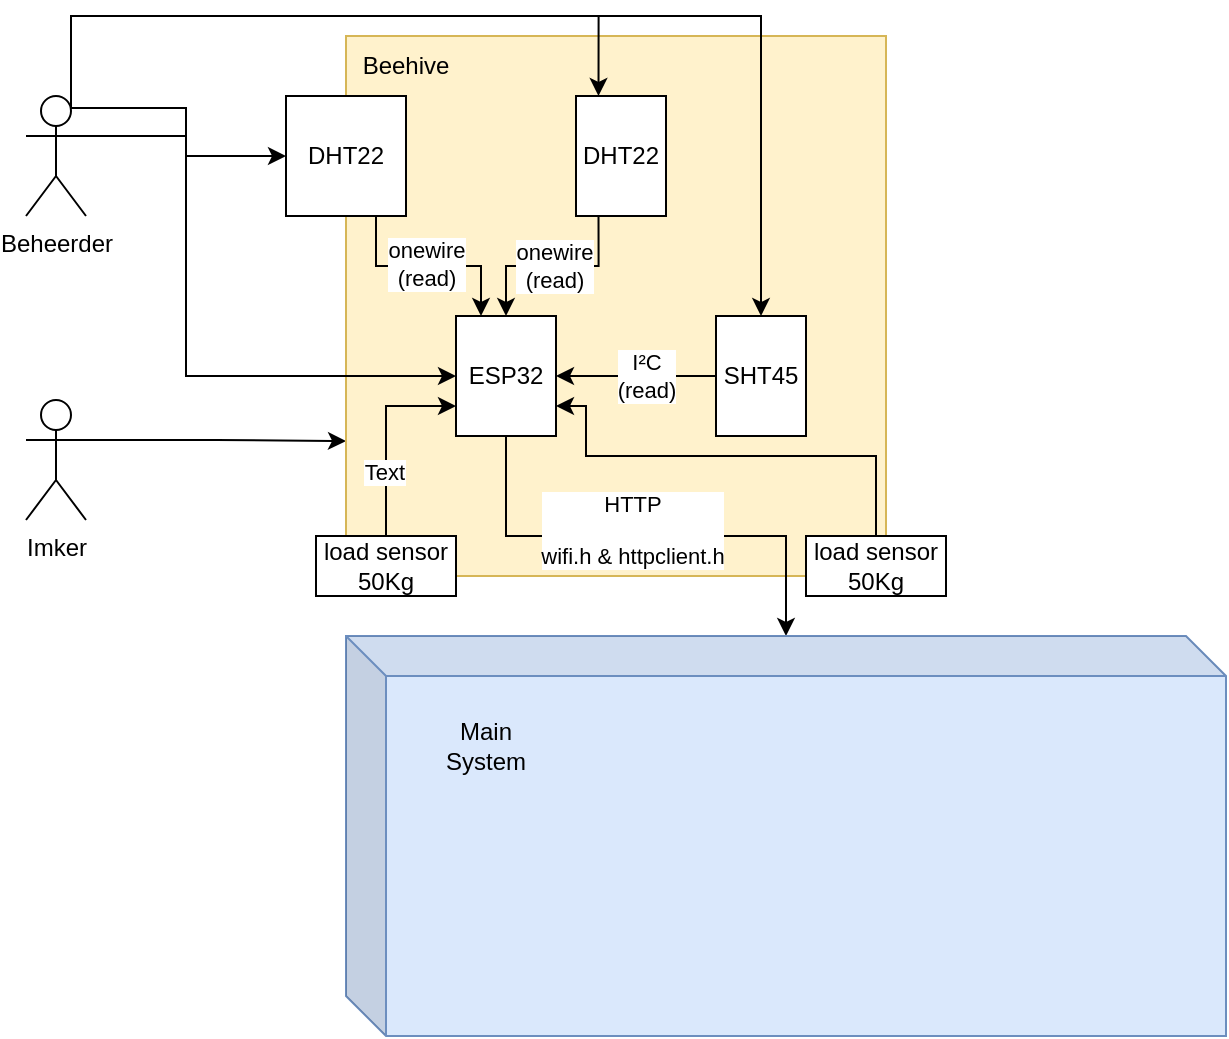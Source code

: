 <mxfile version="27.0.4">
  <diagram name="Page-1" id="eJ0Qw4Db6nhhG4S1m9tW">
    <mxGraphModel dx="1205" dy="632" grid="1" gridSize="10" guides="1" tooltips="1" connect="1" arrows="1" fold="1" page="1" pageScale="1" pageWidth="1654" pageHeight="2336" math="0" shadow="0">
      <root>
        <mxCell id="0" />
        <mxCell id="1" parent="0" />
        <mxCell id="vhmr5BV3yXntm19uQJfj-32" style="edgeStyle=orthogonalEdgeStyle;rounded=0;orthogonalLoop=1;jettySize=auto;html=1;exitX=1;exitY=0.333;exitDx=0;exitDy=0;exitPerimeter=0;entryX=0;entryY=0.75;entryDx=0;entryDy=0;" edge="1" parent="1" source="vhmr5BV3yXntm19uQJfj-1" target="vhmr5BV3yXntm19uQJfj-6">
          <mxGeometry relative="1" as="geometry" />
        </mxCell>
        <mxCell id="vhmr5BV3yXntm19uQJfj-1" value="Imker" style="shape=umlActor;verticalLabelPosition=bottom;verticalAlign=top;html=1;outlineConnect=0;" vertex="1" parent="1">
          <mxGeometry x="460" y="1252" width="30" height="60" as="geometry" />
        </mxCell>
        <mxCell id="vhmr5BV3yXntm19uQJfj-28" style="edgeStyle=orthogonalEdgeStyle;rounded=0;orthogonalLoop=1;jettySize=auto;html=1;exitX=0.75;exitY=0.1;exitDx=0;exitDy=0;exitPerimeter=0;entryX=0;entryY=0.5;entryDx=0;entryDy=0;" edge="1" parent="1" source="vhmr5BV3yXntm19uQJfj-2" target="vhmr5BV3yXntm19uQJfj-8">
          <mxGeometry relative="1" as="geometry" />
        </mxCell>
        <mxCell id="vhmr5BV3yXntm19uQJfj-2" value="Beheerder" style="shape=umlActor;verticalLabelPosition=bottom;verticalAlign=top;html=1;outlineConnect=0;" vertex="1" parent="1">
          <mxGeometry x="460" y="1100" width="30" height="60" as="geometry" />
        </mxCell>
        <mxCell id="vhmr5BV3yXntm19uQJfj-6" value="" style="whiteSpace=wrap;html=1;aspect=fixed;fillColor=#fff2cc;strokeColor=#d6b656;" vertex="1" parent="1">
          <mxGeometry x="620" y="1070" width="270" height="270" as="geometry" />
        </mxCell>
        <mxCell id="vhmr5BV3yXntm19uQJfj-7" value="Beehive" style="text;html=1;align=center;verticalAlign=middle;whiteSpace=wrap;rounded=0;" vertex="1" parent="1">
          <mxGeometry x="620" y="1070" width="60" height="30" as="geometry" />
        </mxCell>
        <mxCell id="vhmr5BV3yXntm19uQJfj-12" style="edgeStyle=orthogonalEdgeStyle;rounded=0;orthogonalLoop=1;jettySize=auto;html=1;exitX=0.75;exitY=1;exitDx=0;exitDy=0;entryX=0.25;entryY=0;entryDx=0;entryDy=0;" edge="1" parent="1" source="vhmr5BV3yXntm19uQJfj-8" target="vhmr5BV3yXntm19uQJfj-11">
          <mxGeometry relative="1" as="geometry">
            <Array as="points">
              <mxPoint x="635" y="1185" />
              <mxPoint x="688" y="1185" />
            </Array>
          </mxGeometry>
        </mxCell>
        <mxCell id="vhmr5BV3yXntm19uQJfj-23" value="onewire&lt;div&gt;(read)&lt;/div&gt;" style="edgeLabel;html=1;align=center;verticalAlign=middle;resizable=0;points=[];" vertex="1" connectable="0" parent="vhmr5BV3yXntm19uQJfj-12">
          <mxGeometry x="-0.029" y="1" relative="1" as="geometry">
            <mxPoint as="offset" />
          </mxGeometry>
        </mxCell>
        <mxCell id="vhmr5BV3yXntm19uQJfj-8" value="DHT22" style="rounded=0;whiteSpace=wrap;html=1;" vertex="1" parent="1">
          <mxGeometry x="590" y="1100" width="60" height="60" as="geometry" />
        </mxCell>
        <mxCell id="vhmr5BV3yXntm19uQJfj-14" style="edgeStyle=orthogonalEdgeStyle;rounded=0;orthogonalLoop=1;jettySize=auto;html=1;exitX=0.25;exitY=1;exitDx=0;exitDy=0;entryX=0.5;entryY=0;entryDx=0;entryDy=0;" edge="1" parent="1" source="vhmr5BV3yXntm19uQJfj-9" target="vhmr5BV3yXntm19uQJfj-11">
          <mxGeometry relative="1" as="geometry" />
        </mxCell>
        <mxCell id="vhmr5BV3yXntm19uQJfj-24" value="onewire&lt;div&gt;(read)&lt;/div&gt;" style="edgeLabel;html=1;align=center;verticalAlign=middle;resizable=0;points=[];" vertex="1" connectable="0" parent="vhmr5BV3yXntm19uQJfj-14">
          <mxGeometry x="-0.001" relative="1" as="geometry">
            <mxPoint as="offset" />
          </mxGeometry>
        </mxCell>
        <mxCell id="vhmr5BV3yXntm19uQJfj-9" value="DHT22" style="rounded=0;whiteSpace=wrap;html=1;" vertex="1" parent="1">
          <mxGeometry x="735" y="1100" width="45" height="60" as="geometry" />
        </mxCell>
        <mxCell id="vhmr5BV3yXntm19uQJfj-16" style="edgeStyle=orthogonalEdgeStyle;rounded=0;orthogonalLoop=1;jettySize=auto;html=1;exitX=0;exitY=0.5;exitDx=0;exitDy=0;entryX=1;entryY=0.5;entryDx=0;entryDy=0;" edge="1" parent="1" source="vhmr5BV3yXntm19uQJfj-10" target="vhmr5BV3yXntm19uQJfj-11">
          <mxGeometry relative="1" as="geometry" />
        </mxCell>
        <mxCell id="vhmr5BV3yXntm19uQJfj-25" value="I²C&lt;div&gt;(read)&lt;/div&gt;" style="edgeLabel;html=1;align=center;verticalAlign=middle;resizable=0;points=[];" vertex="1" connectable="0" parent="vhmr5BV3yXntm19uQJfj-16">
          <mxGeometry x="0.255" y="-1" relative="1" as="geometry">
            <mxPoint x="15" y="1" as="offset" />
          </mxGeometry>
        </mxCell>
        <mxCell id="vhmr5BV3yXntm19uQJfj-10" value="SHT45" style="rounded=0;whiteSpace=wrap;html=1;" vertex="1" parent="1">
          <mxGeometry x="805" y="1210" width="45" height="60" as="geometry" />
        </mxCell>
        <mxCell id="vhmr5BV3yXntm19uQJfj-21" value="" style="edgeStyle=orthogonalEdgeStyle;rounded=0;orthogonalLoop=1;jettySize=auto;html=1;" edge="1" parent="1" source="vhmr5BV3yXntm19uQJfj-11" target="vhmr5BV3yXntm19uQJfj-17">
          <mxGeometry relative="1" as="geometry" />
        </mxCell>
        <mxCell id="vhmr5BV3yXntm19uQJfj-22" value="HTTP&lt;div&gt;&lt;br&gt;&lt;/div&gt;&lt;div&gt;wifi.h &amp;amp; httpclient.h&lt;/div&gt;" style="edgeLabel;html=1;align=center;verticalAlign=middle;resizable=0;points=[];" vertex="1" connectable="0" parent="vhmr5BV3yXntm19uQJfj-21">
          <mxGeometry x="-0.059" y="3" relative="1" as="geometry">
            <mxPoint as="offset" />
          </mxGeometry>
        </mxCell>
        <mxCell id="vhmr5BV3yXntm19uQJfj-11" value="ESP32" style="rounded=0;whiteSpace=wrap;html=1;" vertex="1" parent="1">
          <mxGeometry x="675" y="1210" width="50" height="60" as="geometry" />
        </mxCell>
        <mxCell id="vhmr5BV3yXntm19uQJfj-17" value="" style="shape=cube;whiteSpace=wrap;html=1;boundedLbl=1;backgroundOutline=1;darkOpacity=0.05;darkOpacity2=0.1;fillColor=#dae8fc;strokeColor=#6c8ebf;" vertex="1" parent="1">
          <mxGeometry x="620" y="1370" width="440" height="200" as="geometry" />
        </mxCell>
        <mxCell id="vhmr5BV3yXntm19uQJfj-18" value="Main System" style="text;html=1;align=center;verticalAlign=middle;whiteSpace=wrap;rounded=0;" vertex="1" parent="1">
          <mxGeometry x="660" y="1410" width="60" height="30" as="geometry" />
        </mxCell>
        <mxCell id="vhmr5BV3yXntm19uQJfj-29" style="edgeStyle=orthogonalEdgeStyle;rounded=0;orthogonalLoop=1;jettySize=auto;html=1;exitX=0.75;exitY=0.1;exitDx=0;exitDy=0;exitPerimeter=0;entryX=0.25;entryY=0;entryDx=0;entryDy=0;" edge="1" parent="1" source="vhmr5BV3yXntm19uQJfj-2" target="vhmr5BV3yXntm19uQJfj-9">
          <mxGeometry relative="1" as="geometry">
            <Array as="points">
              <mxPoint x="482" y="1060" />
              <mxPoint x="746" y="1060" />
            </Array>
          </mxGeometry>
        </mxCell>
        <mxCell id="vhmr5BV3yXntm19uQJfj-30" style="edgeStyle=orthogonalEdgeStyle;rounded=0;orthogonalLoop=1;jettySize=auto;html=1;exitX=0.75;exitY=0.1;exitDx=0;exitDy=0;exitPerimeter=0;entryX=0.5;entryY=0;entryDx=0;entryDy=0;" edge="1" parent="1" source="vhmr5BV3yXntm19uQJfj-2" target="vhmr5BV3yXntm19uQJfj-10">
          <mxGeometry relative="1" as="geometry">
            <Array as="points">
              <mxPoint x="482" y="1060" />
              <mxPoint x="828" y="1060" />
            </Array>
          </mxGeometry>
        </mxCell>
        <mxCell id="vhmr5BV3yXntm19uQJfj-31" style="edgeStyle=orthogonalEdgeStyle;rounded=0;orthogonalLoop=1;jettySize=auto;html=1;exitX=1;exitY=0.333;exitDx=0;exitDy=0;exitPerimeter=0;entryX=0;entryY=0.5;entryDx=0;entryDy=0;" edge="1" parent="1" source="vhmr5BV3yXntm19uQJfj-2" target="vhmr5BV3yXntm19uQJfj-11">
          <mxGeometry relative="1" as="geometry">
            <Array as="points">
              <mxPoint x="540" y="1120" />
              <mxPoint x="540" y="1240" />
            </Array>
          </mxGeometry>
        </mxCell>
        <mxCell id="vhmr5BV3yXntm19uQJfj-37" style="edgeStyle=orthogonalEdgeStyle;rounded=0;orthogonalLoop=1;jettySize=auto;html=1;exitX=0.5;exitY=0;exitDx=0;exitDy=0;entryX=0;entryY=0.75;entryDx=0;entryDy=0;" edge="1" parent="1" source="vhmr5BV3yXntm19uQJfj-33" target="vhmr5BV3yXntm19uQJfj-11">
          <mxGeometry relative="1" as="geometry" />
        </mxCell>
        <mxCell id="vhmr5BV3yXntm19uQJfj-39" value="Text" style="edgeLabel;html=1;align=center;verticalAlign=middle;resizable=0;points=[];" vertex="1" connectable="0" parent="vhmr5BV3yXntm19uQJfj-37">
          <mxGeometry x="-0.355" y="1" relative="1" as="geometry">
            <mxPoint as="offset" />
          </mxGeometry>
        </mxCell>
        <mxCell id="vhmr5BV3yXntm19uQJfj-33" value="load sensor&lt;div&gt;50Kg&lt;/div&gt;" style="rounded=0;whiteSpace=wrap;html=1;" vertex="1" parent="1">
          <mxGeometry x="605" y="1320" width="70" height="30" as="geometry" />
        </mxCell>
        <mxCell id="vhmr5BV3yXntm19uQJfj-38" style="edgeStyle=orthogonalEdgeStyle;rounded=0;orthogonalLoop=1;jettySize=auto;html=1;exitX=0.5;exitY=0;exitDx=0;exitDy=0;entryX=1;entryY=0.75;entryDx=0;entryDy=0;" edge="1" parent="1" source="vhmr5BV3yXntm19uQJfj-34" target="vhmr5BV3yXntm19uQJfj-11">
          <mxGeometry relative="1" as="geometry">
            <Array as="points">
              <mxPoint x="885" y="1280" />
              <mxPoint x="740" y="1280" />
              <mxPoint x="740" y="1255" />
            </Array>
          </mxGeometry>
        </mxCell>
        <mxCell id="vhmr5BV3yXntm19uQJfj-34" value="load sensor&lt;div&gt;50Kg&lt;/div&gt;" style="rounded=0;whiteSpace=wrap;html=1;" vertex="1" parent="1">
          <mxGeometry x="850" y="1320" width="70" height="30" as="geometry" />
        </mxCell>
      </root>
    </mxGraphModel>
  </diagram>
</mxfile>
